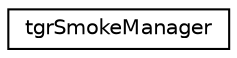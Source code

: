 digraph "Graphical Class Hierarchy"
{
  edge [fontname="Helvetica",fontsize="10",labelfontname="Helvetica",labelfontsize="10"];
  node [fontname="Helvetica",fontsize="10",shape=record];
  rankdir="LR";
  Node1 [label="tgrSmokeManager",height=0.2,width=0.4,color="black", fillcolor="white", style="filled",URL="$structtgr_smoke_manager.html"];
}
